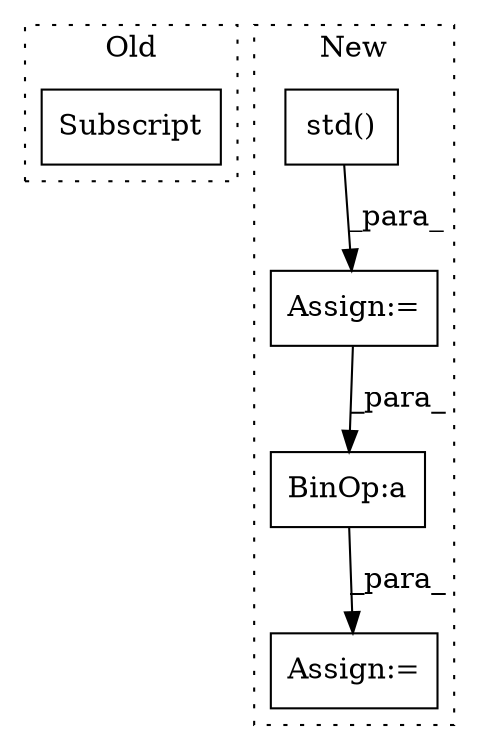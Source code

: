 digraph G {
subgraph cluster0 {
1 [label="Subscript" a="63" s="3092,0" l="8,0" shape="box"];
label = "Old";
style="dotted";
}
subgraph cluster1 {
2 [label="std()" a="75" s="3079" l="27" shape="box"];
3 [label="Assign:=" a="68" s="3124" l="3" shape="box"];
4 [label="Assign:=" a="68" s="3043" l="3" shape="box"];
5 [label="BinOp:a" a="82" s="3128" l="1" shape="box"];
label = "New";
style="dotted";
}
2 -> 4 [label="_para_"];
4 -> 5 [label="_para_"];
5 -> 3 [label="_para_"];
}